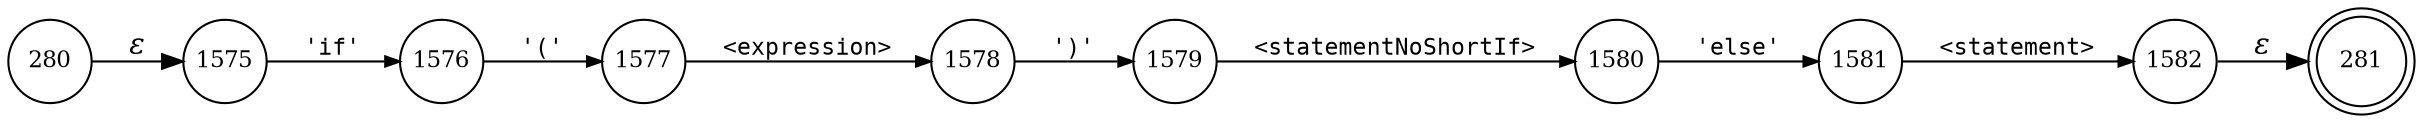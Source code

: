 digraph ATN {
rankdir=LR;
s281[fontsize=11, label="281", shape=doublecircle, fixedsize=true, width=.6];
s1575[fontsize=11,label="1575", shape=circle, fixedsize=true, width=.55, peripheries=1];
s280[fontsize=11,label="280", shape=circle, fixedsize=true, width=.55, peripheries=1];
s1576[fontsize=11,label="1576", shape=circle, fixedsize=true, width=.55, peripheries=1];
s1577[fontsize=11,label="1577", shape=circle, fixedsize=true, width=.55, peripheries=1];
s1578[fontsize=11,label="1578", shape=circle, fixedsize=true, width=.55, peripheries=1];
s1579[fontsize=11,label="1579", shape=circle, fixedsize=true, width=.55, peripheries=1];
s1580[fontsize=11,label="1580", shape=circle, fixedsize=true, width=.55, peripheries=1];
s1581[fontsize=11,label="1581", shape=circle, fixedsize=true, width=.55, peripheries=1];
s1582[fontsize=11,label="1582", shape=circle, fixedsize=true, width=.55, peripheries=1];
s280 -> s1575 [fontname="Times-Italic", label="&epsilon;"];
s1575 -> s1576 [fontsize=11, fontname="Courier", arrowsize=.7, label = "'if'", arrowhead = normal];
s1576 -> s1577 [fontsize=11, fontname="Courier", arrowsize=.7, label = "'('", arrowhead = normal];
s1577 -> s1578 [fontsize=11, fontname="Courier", arrowsize=.7, label = "<expression>", arrowhead = normal];
s1578 -> s1579 [fontsize=11, fontname="Courier", arrowsize=.7, label = "')'", arrowhead = normal];
s1579 -> s1580 [fontsize=11, fontname="Courier", arrowsize=.7, label = "<statementNoShortIf>", arrowhead = normal];
s1580 -> s1581 [fontsize=11, fontname="Courier", arrowsize=.7, label = "'else'", arrowhead = normal];
s1581 -> s1582 [fontsize=11, fontname="Courier", arrowsize=.7, label = "<statement>", arrowhead = normal];
s1582 -> s281 [fontname="Times-Italic", label="&epsilon;"];
}